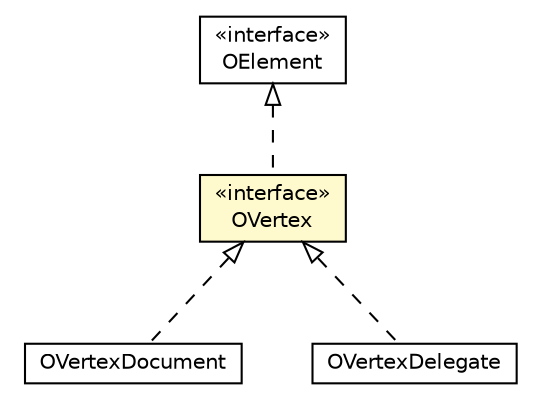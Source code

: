 #!/usr/local/bin/dot
#
# Class diagram 
# Generated by UMLGraph version R5_6-24-gf6e263 (http://www.umlgraph.org/)
#

digraph G {
	edge [fontname="Helvetica",fontsize=10,labelfontname="Helvetica",labelfontsize=10];
	node [fontname="Helvetica",fontsize=10,shape=plaintext];
	nodesep=0.25;
	ranksep=0.5;
	// com.orientechnologies.orient.core.record.OVertex
	c7488213 [label=<<table title="com.orientechnologies.orient.core.record.OVertex" border="0" cellborder="1" cellspacing="0" cellpadding="2" port="p" bgcolor="lemonChiffon" href="./OVertex.html">
		<tr><td><table border="0" cellspacing="0" cellpadding="1">
<tr><td align="center" balign="center"> &#171;interface&#187; </td></tr>
<tr><td align="center" balign="center"> OVertex </td></tr>
		</table></td></tr>
		</table>>, URL="./OVertex.html", fontname="Helvetica", fontcolor="black", fontsize=10.0];
	// com.orientechnologies.orient.core.record.OElement
	c7488219 [label=<<table title="com.orientechnologies.orient.core.record.OElement" border="0" cellborder="1" cellspacing="0" cellpadding="2" port="p" href="./OElement.html">
		<tr><td><table border="0" cellspacing="0" cellpadding="1">
<tr><td align="center" balign="center"> &#171;interface&#187; </td></tr>
<tr><td align="center" balign="center"> OElement </td></tr>
		</table></td></tr>
		</table>>, URL="./OElement.html", fontname="Helvetica", fontcolor="black", fontsize=10.0];
	// com.orientechnologies.orient.core.record.impl.OVertexDocument
	c7488223 [label=<<table title="com.orientechnologies.orient.core.record.impl.OVertexDocument" border="0" cellborder="1" cellspacing="0" cellpadding="2" port="p" href="./impl/OVertexDocument.html">
		<tr><td><table border="0" cellspacing="0" cellpadding="1">
<tr><td align="center" balign="center"> OVertexDocument </td></tr>
		</table></td></tr>
		</table>>, URL="./impl/OVertexDocument.html", fontname="Helvetica", fontcolor="black", fontsize=10.0];
	// com.orientechnologies.orient.core.record.impl.OVertexDelegate
	c7488237 [label=<<table title="com.orientechnologies.orient.core.record.impl.OVertexDelegate" border="0" cellborder="1" cellspacing="0" cellpadding="2" port="p" href="./impl/OVertexDelegate.html">
		<tr><td><table border="0" cellspacing="0" cellpadding="1">
<tr><td align="center" balign="center"> OVertexDelegate </td></tr>
		</table></td></tr>
		</table>>, URL="./impl/OVertexDelegate.html", fontname="Helvetica", fontcolor="black", fontsize=10.0];
	//com.orientechnologies.orient.core.record.OVertex implements com.orientechnologies.orient.core.record.OElement
	c7488219:p -> c7488213:p [dir=back,arrowtail=empty,style=dashed];
	//com.orientechnologies.orient.core.record.impl.OVertexDocument implements com.orientechnologies.orient.core.record.OVertex
	c7488213:p -> c7488223:p [dir=back,arrowtail=empty,style=dashed];
	//com.orientechnologies.orient.core.record.impl.OVertexDelegate implements com.orientechnologies.orient.core.record.OVertex
	c7488213:p -> c7488237:p [dir=back,arrowtail=empty,style=dashed];
}


